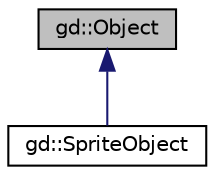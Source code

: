 digraph "gd::Object"
{
  edge [fontname="Helvetica",fontsize="10",labelfontname="Helvetica",labelfontsize="10"];
  node [fontname="Helvetica",fontsize="10",shape=record];
  Node1 [label="gd::Object",height=0.2,width=0.4,color="black", fillcolor="grey75", style="filled" fontcolor="black"];
  Node1 -> Node2 [dir="back",color="midnightblue",fontsize="10",style="solid",fontname="Helvetica"];
  Node2 [label="gd::SpriteObject",height=0.2,width=0.4,color="black", fillcolor="white", style="filled",URL="$classgd_1_1_sprite_object.html",tooltip="Standard sprite object for extensions that implements the standard SpriteExtension (see gd::BuiltinEx..."];
}
